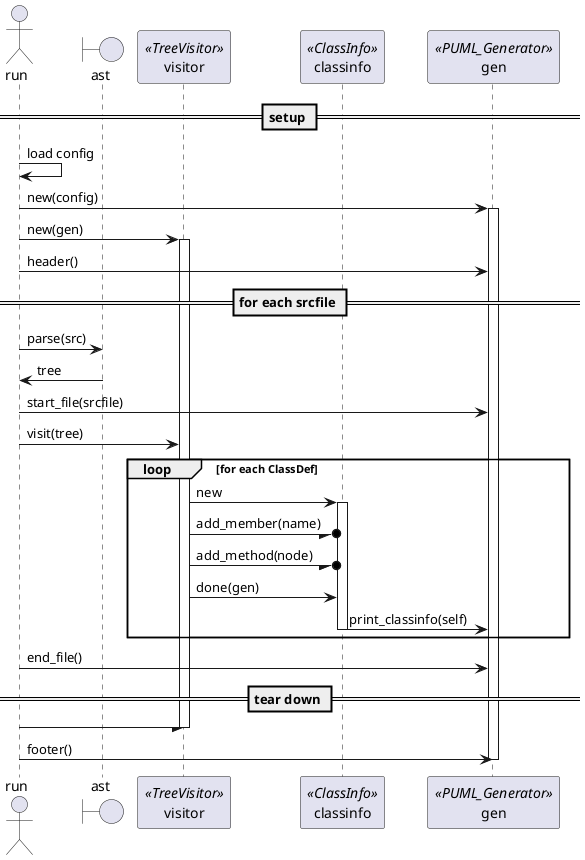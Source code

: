 ' -*- plantuml -*-
@startuml
actor run
''actor cli_parser
boundary ast
participant visitor <<TreeVisitor>>
participant classinfo <<ClassInfo>>
participant gen <<PUML_Generator>>

== setup ==
run -> run : load config
run -> gen : new(config)
activate gen
run -> visitor : new(gen)
activate visitor
run -> gen : header()

== for each srcfile ==
run -> ast : parse(src)
run <- ast : tree
run -> gen : start_file(srcfile)
run -> visitor : visit(tree)
loop for each ClassDef
''create classinfo
visitor -> classinfo : new
activate classinfo
visitor -/o classinfo : add_member(name)
visitor -/o classinfo : add_method(node)
visitor -> classinfo : done(gen)
classinfo -> gen : print_classinfo(self)
deactivate classinfo
end
run -> gen : end_file()

== tear down ==
run -/ visitor
deactivate visitor
run -> gen : footer()
deactivate gen
@enduml
